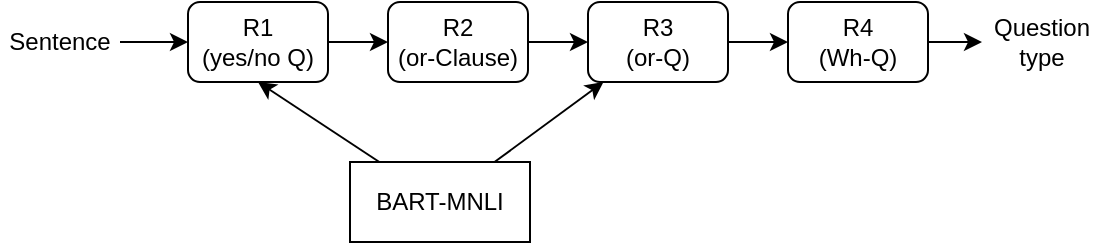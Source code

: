 <mxfile version="17.4.6" type="github">
  <diagram id="tFMtIo_-BVoOIxDPYlh5" name="Page-1">
    <mxGraphModel dx="746" dy="444" grid="1" gridSize="10" guides="1" tooltips="1" connect="1" arrows="1" fold="1" page="1" pageScale="1" pageWidth="850" pageHeight="1100" math="0" shadow="0">
      <root>
        <mxCell id="0" />
        <mxCell id="1" parent="0" />
        <mxCell id="2ahxzHkED6p5l3VgokQM-1" value="&lt;div&gt;R1&lt;/div&gt;&lt;div&gt;(yes/no Q)&lt;/div&gt;" style="rounded=1;whiteSpace=wrap;html=1;fillColor=none;gradientColor=#ffffff;gradientDirection=east;" vertex="1" parent="1">
          <mxGeometry x="183" y="160" width="70" height="40" as="geometry" />
        </mxCell>
        <mxCell id="2ahxzHkED6p5l3VgokQM-6" value="" style="edgeStyle=orthogonalEdgeStyle;rounded=0;orthogonalLoop=1;jettySize=auto;html=1;" edge="1" parent="1" source="2ahxzHkED6p5l3VgokQM-2" target="2ahxzHkED6p5l3VgokQM-4">
          <mxGeometry relative="1" as="geometry" />
        </mxCell>
        <mxCell id="2ahxzHkED6p5l3VgokQM-2" value="&lt;div&gt;R2&lt;/div&gt;&lt;div&gt;(or-Clause)&lt;/div&gt;" style="rounded=1;whiteSpace=wrap;html=1;fillColor=none;gradientColor=#ffffff;gradientDirection=east;" vertex="1" parent="1">
          <mxGeometry x="283" y="160" width="70" height="40" as="geometry" />
        </mxCell>
        <mxCell id="2ahxzHkED6p5l3VgokQM-3" value="" style="endArrow=classic;html=1;rounded=0;exitX=1;exitY=0.5;exitDx=0;exitDy=0;" edge="1" parent="1" source="2ahxzHkED6p5l3VgokQM-1">
          <mxGeometry width="50" height="50" relative="1" as="geometry">
            <mxPoint x="443" y="260" as="sourcePoint" />
            <mxPoint x="283" y="180" as="targetPoint" />
          </mxGeometry>
        </mxCell>
        <mxCell id="2ahxzHkED6p5l3VgokQM-7" value="" style="edgeStyle=orthogonalEdgeStyle;rounded=0;orthogonalLoop=1;jettySize=auto;html=1;" edge="1" parent="1" source="2ahxzHkED6p5l3VgokQM-4" target="2ahxzHkED6p5l3VgokQM-5">
          <mxGeometry relative="1" as="geometry" />
        </mxCell>
        <mxCell id="2ahxzHkED6p5l3VgokQM-4" value="&lt;div&gt;R3&lt;/div&gt;&lt;div&gt;(or-Q)&lt;/div&gt;" style="rounded=1;whiteSpace=wrap;html=1;fillColor=none;gradientColor=#ffffff;gradientDirection=east;" vertex="1" parent="1">
          <mxGeometry x="383" y="160" width="70" height="40" as="geometry" />
        </mxCell>
        <mxCell id="2ahxzHkED6p5l3VgokQM-14" value="" style="edgeStyle=orthogonalEdgeStyle;rounded=0;orthogonalLoop=1;jettySize=auto;html=1;" edge="1" parent="1" source="2ahxzHkED6p5l3VgokQM-5" target="2ahxzHkED6p5l3VgokQM-13">
          <mxGeometry relative="1" as="geometry" />
        </mxCell>
        <mxCell id="2ahxzHkED6p5l3VgokQM-5" value="&lt;div&gt;R4&lt;/div&gt;&lt;div&gt;(Wh-Q)&lt;/div&gt;" style="rounded=1;whiteSpace=wrap;html=1;fillColor=none;gradientColor=#ffffff;gradientDirection=east;" vertex="1" parent="1">
          <mxGeometry x="483" y="160" width="70" height="40" as="geometry" />
        </mxCell>
        <mxCell id="2ahxzHkED6p5l3VgokQM-9" value="" style="edgeStyle=orthogonalEdgeStyle;rounded=0;orthogonalLoop=1;jettySize=auto;html=1;" edge="1" parent="1" source="2ahxzHkED6p5l3VgokQM-8" target="2ahxzHkED6p5l3VgokQM-1">
          <mxGeometry relative="1" as="geometry" />
        </mxCell>
        <mxCell id="2ahxzHkED6p5l3VgokQM-8" value="Sentence" style="text;html=1;strokeColor=none;fillColor=none;align=center;verticalAlign=middle;whiteSpace=wrap;rounded=0;" vertex="1" parent="1">
          <mxGeometry x="89" y="165" width="60" height="30" as="geometry" />
        </mxCell>
        <mxCell id="2ahxzHkED6p5l3VgokQM-10" value="BART-MNLI" style="rounded=0;whiteSpace=wrap;html=1;fillColor=none;gradientColor=#ffffff;gradientDirection=east;" vertex="1" parent="1">
          <mxGeometry x="264" y="240" width="90" height="40" as="geometry" />
        </mxCell>
        <mxCell id="2ahxzHkED6p5l3VgokQM-11" value="" style="endArrow=classic;html=1;rounded=0;entryX=0.5;entryY=1;entryDx=0;entryDy=0;" edge="1" parent="1" source="2ahxzHkED6p5l3VgokQM-10" target="2ahxzHkED6p5l3VgokQM-1">
          <mxGeometry width="50" height="50" relative="1" as="geometry">
            <mxPoint x="280" y="260" as="sourcePoint" />
            <mxPoint x="330" y="210" as="targetPoint" />
          </mxGeometry>
        </mxCell>
        <mxCell id="2ahxzHkED6p5l3VgokQM-12" value="" style="endArrow=classic;html=1;rounded=0;" edge="1" parent="1" source="2ahxzHkED6p5l3VgokQM-10" target="2ahxzHkED6p5l3VgokQM-4">
          <mxGeometry width="50" height="50" relative="1" as="geometry">
            <mxPoint x="280" y="260" as="sourcePoint" />
            <mxPoint x="330" y="210" as="targetPoint" />
          </mxGeometry>
        </mxCell>
        <mxCell id="2ahxzHkED6p5l3VgokQM-13" value="&lt;div&gt;Question&lt;/div&gt;&lt;div&gt;type&lt;br&gt;&lt;/div&gt;" style="text;html=1;strokeColor=none;fillColor=none;align=center;verticalAlign=middle;whiteSpace=wrap;rounded=0;" vertex="1" parent="1">
          <mxGeometry x="580" y="165" width="60" height="30" as="geometry" />
        </mxCell>
      </root>
    </mxGraphModel>
  </diagram>
</mxfile>
